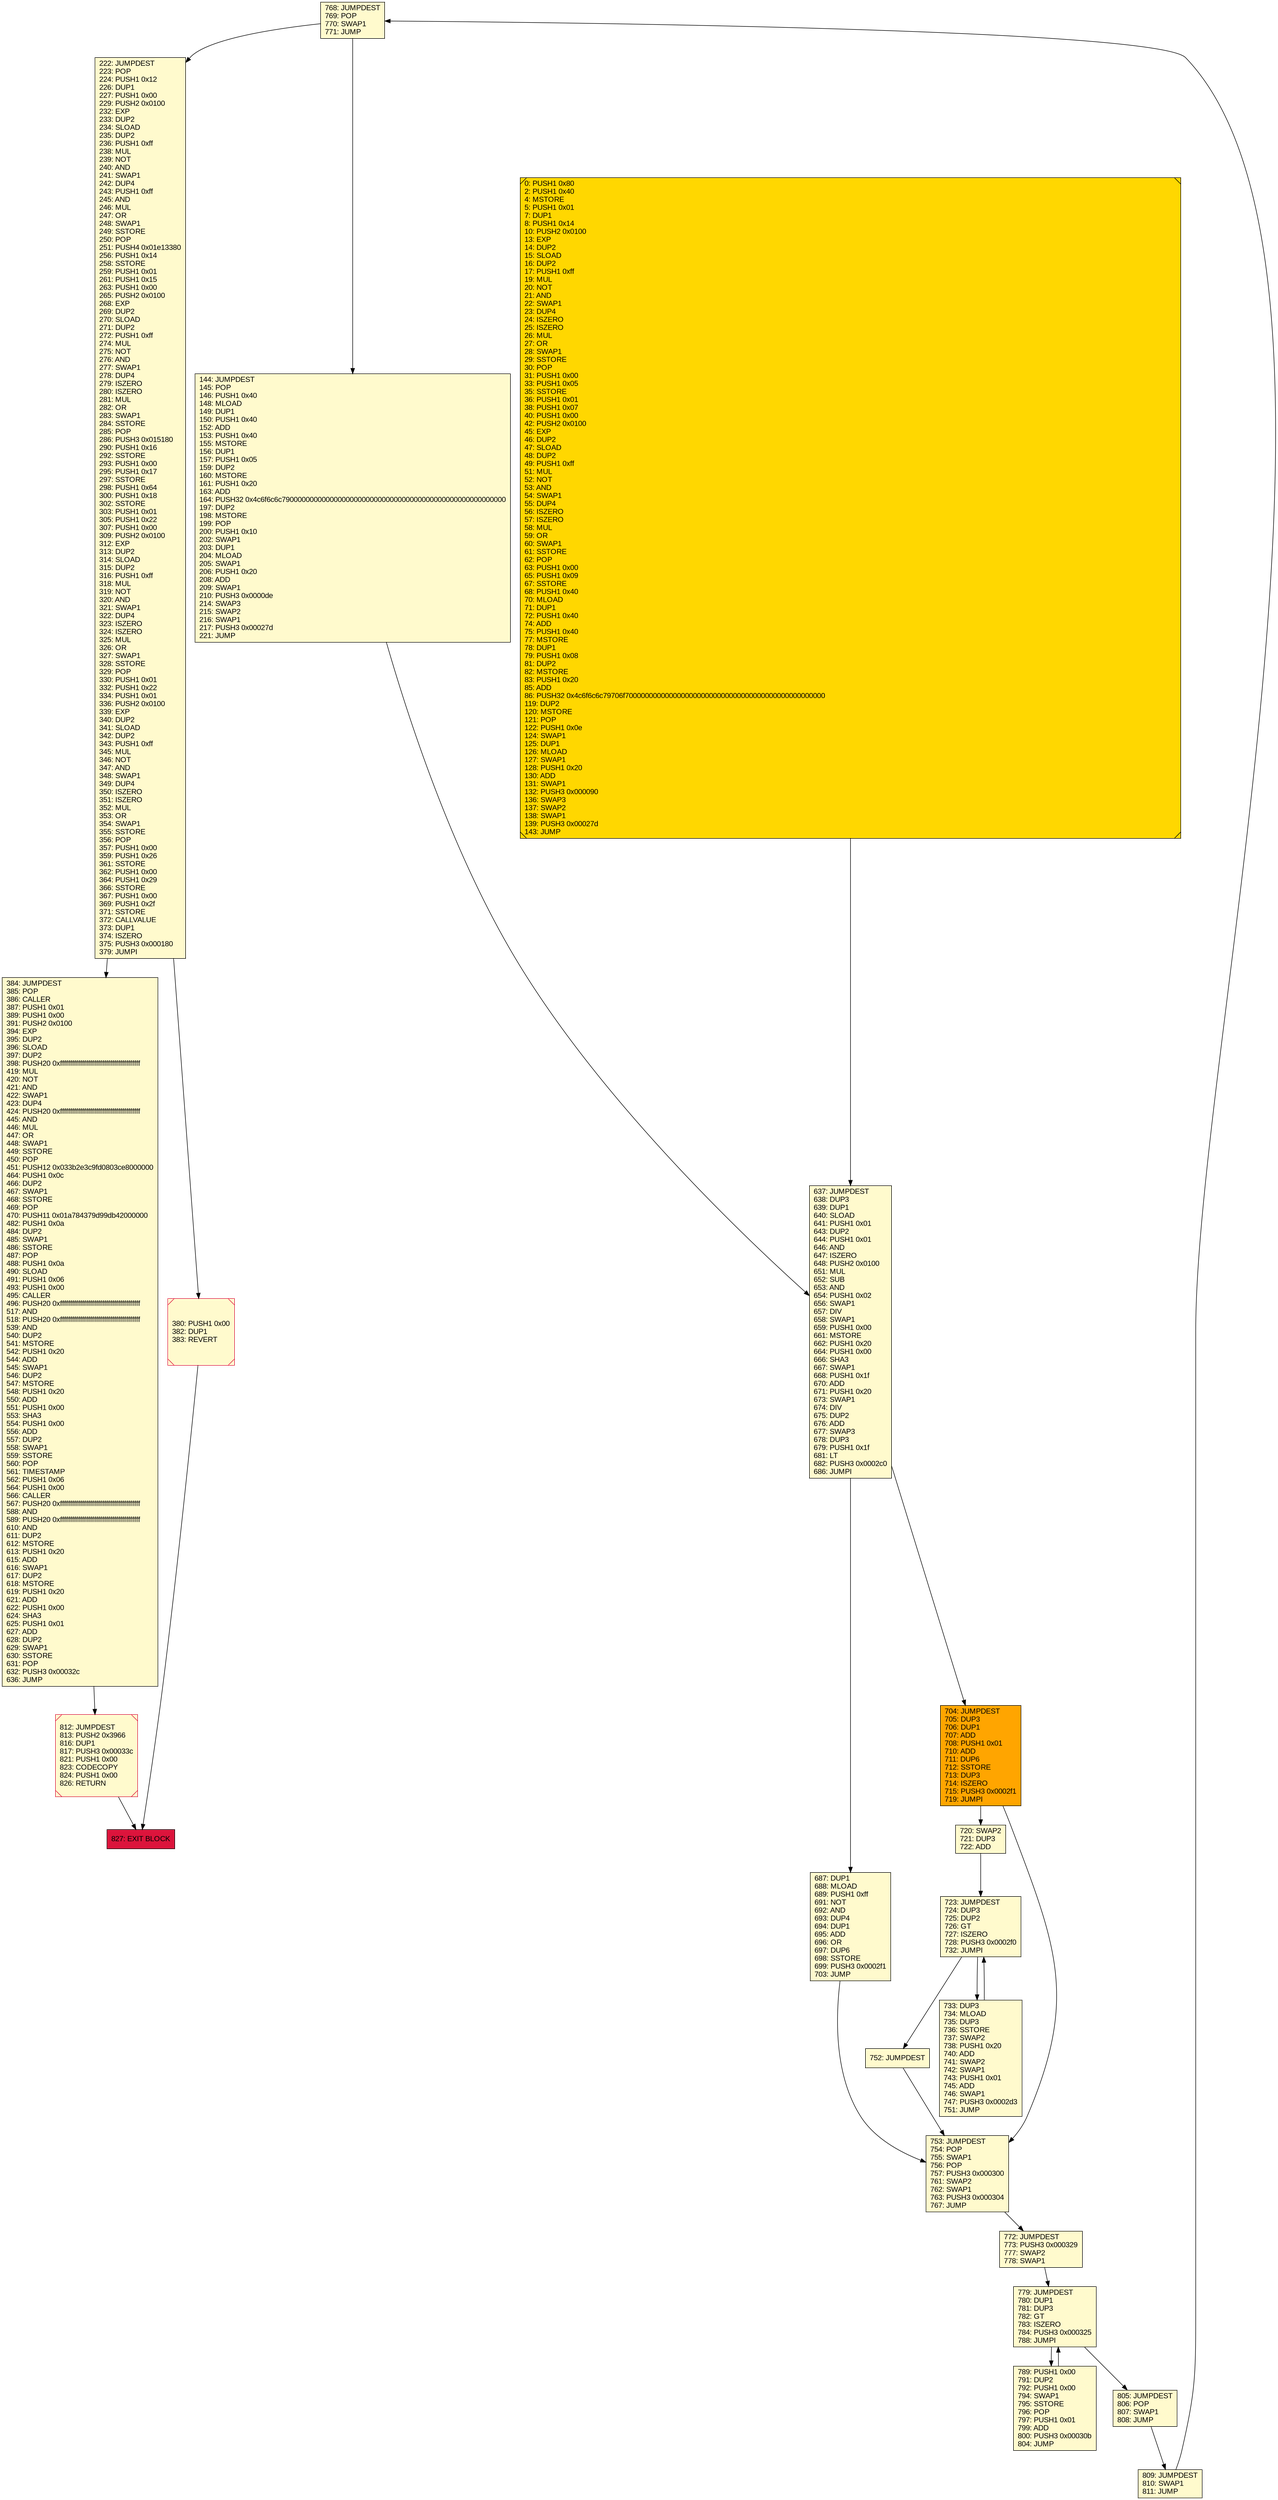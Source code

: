 digraph G {
bgcolor=transparent rankdir=UD;
node [shape=box style=filled color=black fillcolor=white fontname=arial fontcolor=black];
812 [label="812: JUMPDEST\l813: PUSH2 0x3966\l816: DUP1\l817: PUSH3 0x00033c\l821: PUSH1 0x00\l823: CODECOPY\l824: PUSH1 0x00\l826: RETURN\l" fillcolor=lemonchiffon shape=Msquare color=crimson ];
222 [label="222: JUMPDEST\l223: POP\l224: PUSH1 0x12\l226: DUP1\l227: PUSH1 0x00\l229: PUSH2 0x0100\l232: EXP\l233: DUP2\l234: SLOAD\l235: DUP2\l236: PUSH1 0xff\l238: MUL\l239: NOT\l240: AND\l241: SWAP1\l242: DUP4\l243: PUSH1 0xff\l245: AND\l246: MUL\l247: OR\l248: SWAP1\l249: SSTORE\l250: POP\l251: PUSH4 0x01e13380\l256: PUSH1 0x14\l258: SSTORE\l259: PUSH1 0x01\l261: PUSH1 0x15\l263: PUSH1 0x00\l265: PUSH2 0x0100\l268: EXP\l269: DUP2\l270: SLOAD\l271: DUP2\l272: PUSH1 0xff\l274: MUL\l275: NOT\l276: AND\l277: SWAP1\l278: DUP4\l279: ISZERO\l280: ISZERO\l281: MUL\l282: OR\l283: SWAP1\l284: SSTORE\l285: POP\l286: PUSH3 0x015180\l290: PUSH1 0x16\l292: SSTORE\l293: PUSH1 0x00\l295: PUSH1 0x17\l297: SSTORE\l298: PUSH1 0x64\l300: PUSH1 0x18\l302: SSTORE\l303: PUSH1 0x01\l305: PUSH1 0x22\l307: PUSH1 0x00\l309: PUSH2 0x0100\l312: EXP\l313: DUP2\l314: SLOAD\l315: DUP2\l316: PUSH1 0xff\l318: MUL\l319: NOT\l320: AND\l321: SWAP1\l322: DUP4\l323: ISZERO\l324: ISZERO\l325: MUL\l326: OR\l327: SWAP1\l328: SSTORE\l329: POP\l330: PUSH1 0x01\l332: PUSH1 0x22\l334: PUSH1 0x01\l336: PUSH2 0x0100\l339: EXP\l340: DUP2\l341: SLOAD\l342: DUP2\l343: PUSH1 0xff\l345: MUL\l346: NOT\l347: AND\l348: SWAP1\l349: DUP4\l350: ISZERO\l351: ISZERO\l352: MUL\l353: OR\l354: SWAP1\l355: SSTORE\l356: POP\l357: PUSH1 0x00\l359: PUSH1 0x26\l361: SSTORE\l362: PUSH1 0x00\l364: PUSH1 0x29\l366: SSTORE\l367: PUSH1 0x00\l369: PUSH1 0x2f\l371: SSTORE\l372: CALLVALUE\l373: DUP1\l374: ISZERO\l375: PUSH3 0x000180\l379: JUMPI\l" fillcolor=lemonchiffon ];
384 [label="384: JUMPDEST\l385: POP\l386: CALLER\l387: PUSH1 0x01\l389: PUSH1 0x00\l391: PUSH2 0x0100\l394: EXP\l395: DUP2\l396: SLOAD\l397: DUP2\l398: PUSH20 0xffffffffffffffffffffffffffffffffffffffff\l419: MUL\l420: NOT\l421: AND\l422: SWAP1\l423: DUP4\l424: PUSH20 0xffffffffffffffffffffffffffffffffffffffff\l445: AND\l446: MUL\l447: OR\l448: SWAP1\l449: SSTORE\l450: POP\l451: PUSH12 0x033b2e3c9fd0803ce8000000\l464: PUSH1 0x0c\l466: DUP2\l467: SWAP1\l468: SSTORE\l469: POP\l470: PUSH11 0x01a784379d99db42000000\l482: PUSH1 0x0a\l484: DUP2\l485: SWAP1\l486: SSTORE\l487: POP\l488: PUSH1 0x0a\l490: SLOAD\l491: PUSH1 0x06\l493: PUSH1 0x00\l495: CALLER\l496: PUSH20 0xffffffffffffffffffffffffffffffffffffffff\l517: AND\l518: PUSH20 0xffffffffffffffffffffffffffffffffffffffff\l539: AND\l540: DUP2\l541: MSTORE\l542: PUSH1 0x20\l544: ADD\l545: SWAP1\l546: DUP2\l547: MSTORE\l548: PUSH1 0x20\l550: ADD\l551: PUSH1 0x00\l553: SHA3\l554: PUSH1 0x00\l556: ADD\l557: DUP2\l558: SWAP1\l559: SSTORE\l560: POP\l561: TIMESTAMP\l562: PUSH1 0x06\l564: PUSH1 0x00\l566: CALLER\l567: PUSH20 0xffffffffffffffffffffffffffffffffffffffff\l588: AND\l589: PUSH20 0xffffffffffffffffffffffffffffffffffffffff\l610: AND\l611: DUP2\l612: MSTORE\l613: PUSH1 0x20\l615: ADD\l616: SWAP1\l617: DUP2\l618: MSTORE\l619: PUSH1 0x20\l621: ADD\l622: PUSH1 0x00\l624: SHA3\l625: PUSH1 0x01\l627: ADD\l628: DUP2\l629: SWAP1\l630: SSTORE\l631: POP\l632: PUSH3 0x00032c\l636: JUMP\l" fillcolor=lemonchiffon ];
637 [label="637: JUMPDEST\l638: DUP3\l639: DUP1\l640: SLOAD\l641: PUSH1 0x01\l643: DUP2\l644: PUSH1 0x01\l646: AND\l647: ISZERO\l648: PUSH2 0x0100\l651: MUL\l652: SUB\l653: AND\l654: PUSH1 0x02\l656: SWAP1\l657: DIV\l658: SWAP1\l659: PUSH1 0x00\l661: MSTORE\l662: PUSH1 0x20\l664: PUSH1 0x00\l666: SHA3\l667: SWAP1\l668: PUSH1 0x1f\l670: ADD\l671: PUSH1 0x20\l673: SWAP1\l674: DIV\l675: DUP2\l676: ADD\l677: SWAP3\l678: DUP3\l679: PUSH1 0x1f\l681: LT\l682: PUSH3 0x0002c0\l686: JUMPI\l" fillcolor=lemonchiffon ];
723 [label="723: JUMPDEST\l724: DUP3\l725: DUP2\l726: GT\l727: ISZERO\l728: PUSH3 0x0002f0\l732: JUMPI\l" fillcolor=lemonchiffon ];
768 [label="768: JUMPDEST\l769: POP\l770: SWAP1\l771: JUMP\l" fillcolor=lemonchiffon ];
789 [label="789: PUSH1 0x00\l791: DUP2\l792: PUSH1 0x00\l794: SWAP1\l795: SSTORE\l796: POP\l797: PUSH1 0x01\l799: ADD\l800: PUSH3 0x00030b\l804: JUMP\l" fillcolor=lemonchiffon ];
772 [label="772: JUMPDEST\l773: PUSH3 0x000329\l777: SWAP2\l778: SWAP1\l" fillcolor=lemonchiffon ];
720 [label="720: SWAP2\l721: DUP3\l722: ADD\l" fillcolor=lemonchiffon ];
687 [label="687: DUP1\l688: MLOAD\l689: PUSH1 0xff\l691: NOT\l692: AND\l693: DUP4\l694: DUP1\l695: ADD\l696: OR\l697: DUP6\l698: SSTORE\l699: PUSH3 0x0002f1\l703: JUMP\l" fillcolor=lemonchiffon ];
0 [label="0: PUSH1 0x80\l2: PUSH1 0x40\l4: MSTORE\l5: PUSH1 0x01\l7: DUP1\l8: PUSH1 0x14\l10: PUSH2 0x0100\l13: EXP\l14: DUP2\l15: SLOAD\l16: DUP2\l17: PUSH1 0xff\l19: MUL\l20: NOT\l21: AND\l22: SWAP1\l23: DUP4\l24: ISZERO\l25: ISZERO\l26: MUL\l27: OR\l28: SWAP1\l29: SSTORE\l30: POP\l31: PUSH1 0x00\l33: PUSH1 0x05\l35: SSTORE\l36: PUSH1 0x01\l38: PUSH1 0x07\l40: PUSH1 0x00\l42: PUSH2 0x0100\l45: EXP\l46: DUP2\l47: SLOAD\l48: DUP2\l49: PUSH1 0xff\l51: MUL\l52: NOT\l53: AND\l54: SWAP1\l55: DUP4\l56: ISZERO\l57: ISZERO\l58: MUL\l59: OR\l60: SWAP1\l61: SSTORE\l62: POP\l63: PUSH1 0x00\l65: PUSH1 0x09\l67: SSTORE\l68: PUSH1 0x40\l70: MLOAD\l71: DUP1\l72: PUSH1 0x40\l74: ADD\l75: PUSH1 0x40\l77: MSTORE\l78: DUP1\l79: PUSH1 0x08\l81: DUP2\l82: MSTORE\l83: PUSH1 0x20\l85: ADD\l86: PUSH32 0x4c6f6c6c79706f70000000000000000000000000000000000000000000000000\l119: DUP2\l120: MSTORE\l121: POP\l122: PUSH1 0x0e\l124: SWAP1\l125: DUP1\l126: MLOAD\l127: SWAP1\l128: PUSH1 0x20\l130: ADD\l131: SWAP1\l132: PUSH3 0x000090\l136: SWAP3\l137: SWAP2\l138: SWAP1\l139: PUSH3 0x00027d\l143: JUMP\l" fillcolor=lemonchiffon shape=Msquare fillcolor=gold ];
805 [label="805: JUMPDEST\l806: POP\l807: SWAP1\l808: JUMP\l" fillcolor=lemonchiffon ];
704 [label="704: JUMPDEST\l705: DUP3\l706: DUP1\l707: ADD\l708: PUSH1 0x01\l710: ADD\l711: DUP6\l712: SSTORE\l713: DUP3\l714: ISZERO\l715: PUSH3 0x0002f1\l719: JUMPI\l" fillcolor=orange ];
144 [label="144: JUMPDEST\l145: POP\l146: PUSH1 0x40\l148: MLOAD\l149: DUP1\l150: PUSH1 0x40\l152: ADD\l153: PUSH1 0x40\l155: MSTORE\l156: DUP1\l157: PUSH1 0x05\l159: DUP2\l160: MSTORE\l161: PUSH1 0x20\l163: ADD\l164: PUSH32 0x4c6f6c6c79000000000000000000000000000000000000000000000000000000\l197: DUP2\l198: MSTORE\l199: POP\l200: PUSH1 0x10\l202: SWAP1\l203: DUP1\l204: MLOAD\l205: SWAP1\l206: PUSH1 0x20\l208: ADD\l209: SWAP1\l210: PUSH3 0x0000de\l214: SWAP3\l215: SWAP2\l216: SWAP1\l217: PUSH3 0x00027d\l221: JUMP\l" fillcolor=lemonchiffon ];
827 [label="827: EXIT BLOCK\l" fillcolor=crimson ];
753 [label="753: JUMPDEST\l754: POP\l755: SWAP1\l756: POP\l757: PUSH3 0x000300\l761: SWAP2\l762: SWAP1\l763: PUSH3 0x000304\l767: JUMP\l" fillcolor=lemonchiffon ];
779 [label="779: JUMPDEST\l780: DUP1\l781: DUP3\l782: GT\l783: ISZERO\l784: PUSH3 0x000325\l788: JUMPI\l" fillcolor=lemonchiffon ];
809 [label="809: JUMPDEST\l810: SWAP1\l811: JUMP\l" fillcolor=lemonchiffon ];
380 [label="380: PUSH1 0x00\l382: DUP1\l383: REVERT\l" fillcolor=lemonchiffon shape=Msquare color=crimson ];
752 [label="752: JUMPDEST\l" fillcolor=lemonchiffon ];
733 [label="733: DUP3\l734: MLOAD\l735: DUP3\l736: SSTORE\l737: SWAP2\l738: PUSH1 0x20\l740: ADD\l741: SWAP2\l742: SWAP1\l743: PUSH1 0x01\l745: ADD\l746: SWAP1\l747: PUSH3 0x0002d3\l751: JUMP\l" fillcolor=lemonchiffon ];
752 -> 753;
222 -> 384;
687 -> 753;
704 -> 753;
809 -> 768;
753 -> 772;
384 -> 812;
723 -> 733;
733 -> 723;
144 -> 637;
222 -> 380;
768 -> 222;
637 -> 704;
637 -> 687;
720 -> 723;
704 -> 720;
380 -> 827;
779 -> 805;
805 -> 809;
768 -> 144;
779 -> 789;
789 -> 779;
772 -> 779;
723 -> 752;
812 -> 827;
0 -> 637;
}